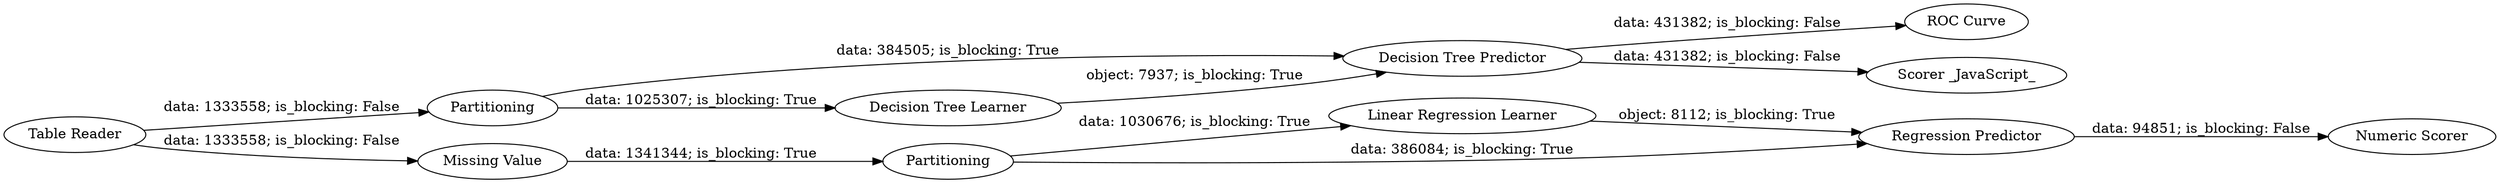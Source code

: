 digraph {
	"2783597731903871651_14" [label="Decision Tree Predictor"]
	"2783597731903871651_7" [label="Linear Regression Learner"]
	"2783597731903871651_12" [label="Table Reader"]
	"2783597731903871651_6" [label=Partitioning]
	"2783597731903871651_16" [label=Partitioning]
	"2783597731903871651_17" [label="Decision Tree Learner"]
	"2783597731903871651_15" [label="ROC Curve"]
	"2783597731903871651_9" [label="Numeric Scorer"]
	"2783597731903871651_11" [label="Missing Value"]
	"2783597731903871651_8" [label="Regression Predictor"]
	"2783597731903871651_13" [label="Scorer _JavaScript_"]
	"2783597731903871651_11" -> "2783597731903871651_6" [label="data: 1341344; is_blocking: True"]
	"2783597731903871651_12" -> "2783597731903871651_11" [label="data: 1333558; is_blocking: False"]
	"2783597731903871651_7" -> "2783597731903871651_8" [label="object: 8112; is_blocking: True"]
	"2783597731903871651_16" -> "2783597731903871651_14" [label="data: 384505; is_blocking: True"]
	"2783597731903871651_8" -> "2783597731903871651_9" [label="data: 94851; is_blocking: False"]
	"2783597731903871651_6" -> "2783597731903871651_8" [label="data: 386084; is_blocking: True"]
	"2783597731903871651_6" -> "2783597731903871651_7" [label="data: 1030676; is_blocking: True"]
	"2783597731903871651_14" -> "2783597731903871651_13" [label="data: 431382; is_blocking: False"]
	"2783597731903871651_17" -> "2783597731903871651_14" [label="object: 7937; is_blocking: True"]
	"2783597731903871651_16" -> "2783597731903871651_17" [label="data: 1025307; is_blocking: True"]
	"2783597731903871651_12" -> "2783597731903871651_16" [label="data: 1333558; is_blocking: False"]
	"2783597731903871651_14" -> "2783597731903871651_15" [label="data: 431382; is_blocking: False"]
	rankdir=LR
}
